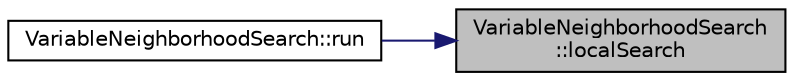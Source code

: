 digraph "VariableNeighborhoodSearch::localSearch"
{
 // LATEX_PDF_SIZE
  edge [fontname="Helvetica",fontsize="10",labelfontname="Helvetica",labelfontsize="10"];
  node [fontname="Helvetica",fontsize="10",shape=record];
  rankdir="RL";
  Node1 [label="VariableNeighborhoodSearch\l::localSearch",height=0.2,width=0.4,color="black", fillcolor="grey75", style="filled", fontcolor="black",tooltip="Representa la búsqueda local greedy."];
  Node1 -> Node2 [dir="back",color="midnightblue",fontsize="10",style="solid",fontname="Helvetica"];
  Node2 [label="VariableNeighborhoodSearch::run",height=0.2,width=0.4,color="black", fillcolor="white", style="filled",URL="$class_variable_neighborhood_search.html#a9801bff3a36806d818d300010e0cd529",tooltip="Representa el método que va a realizar la ejecución del algorimo GVNS, para ello se va a partir de un..."];
}
